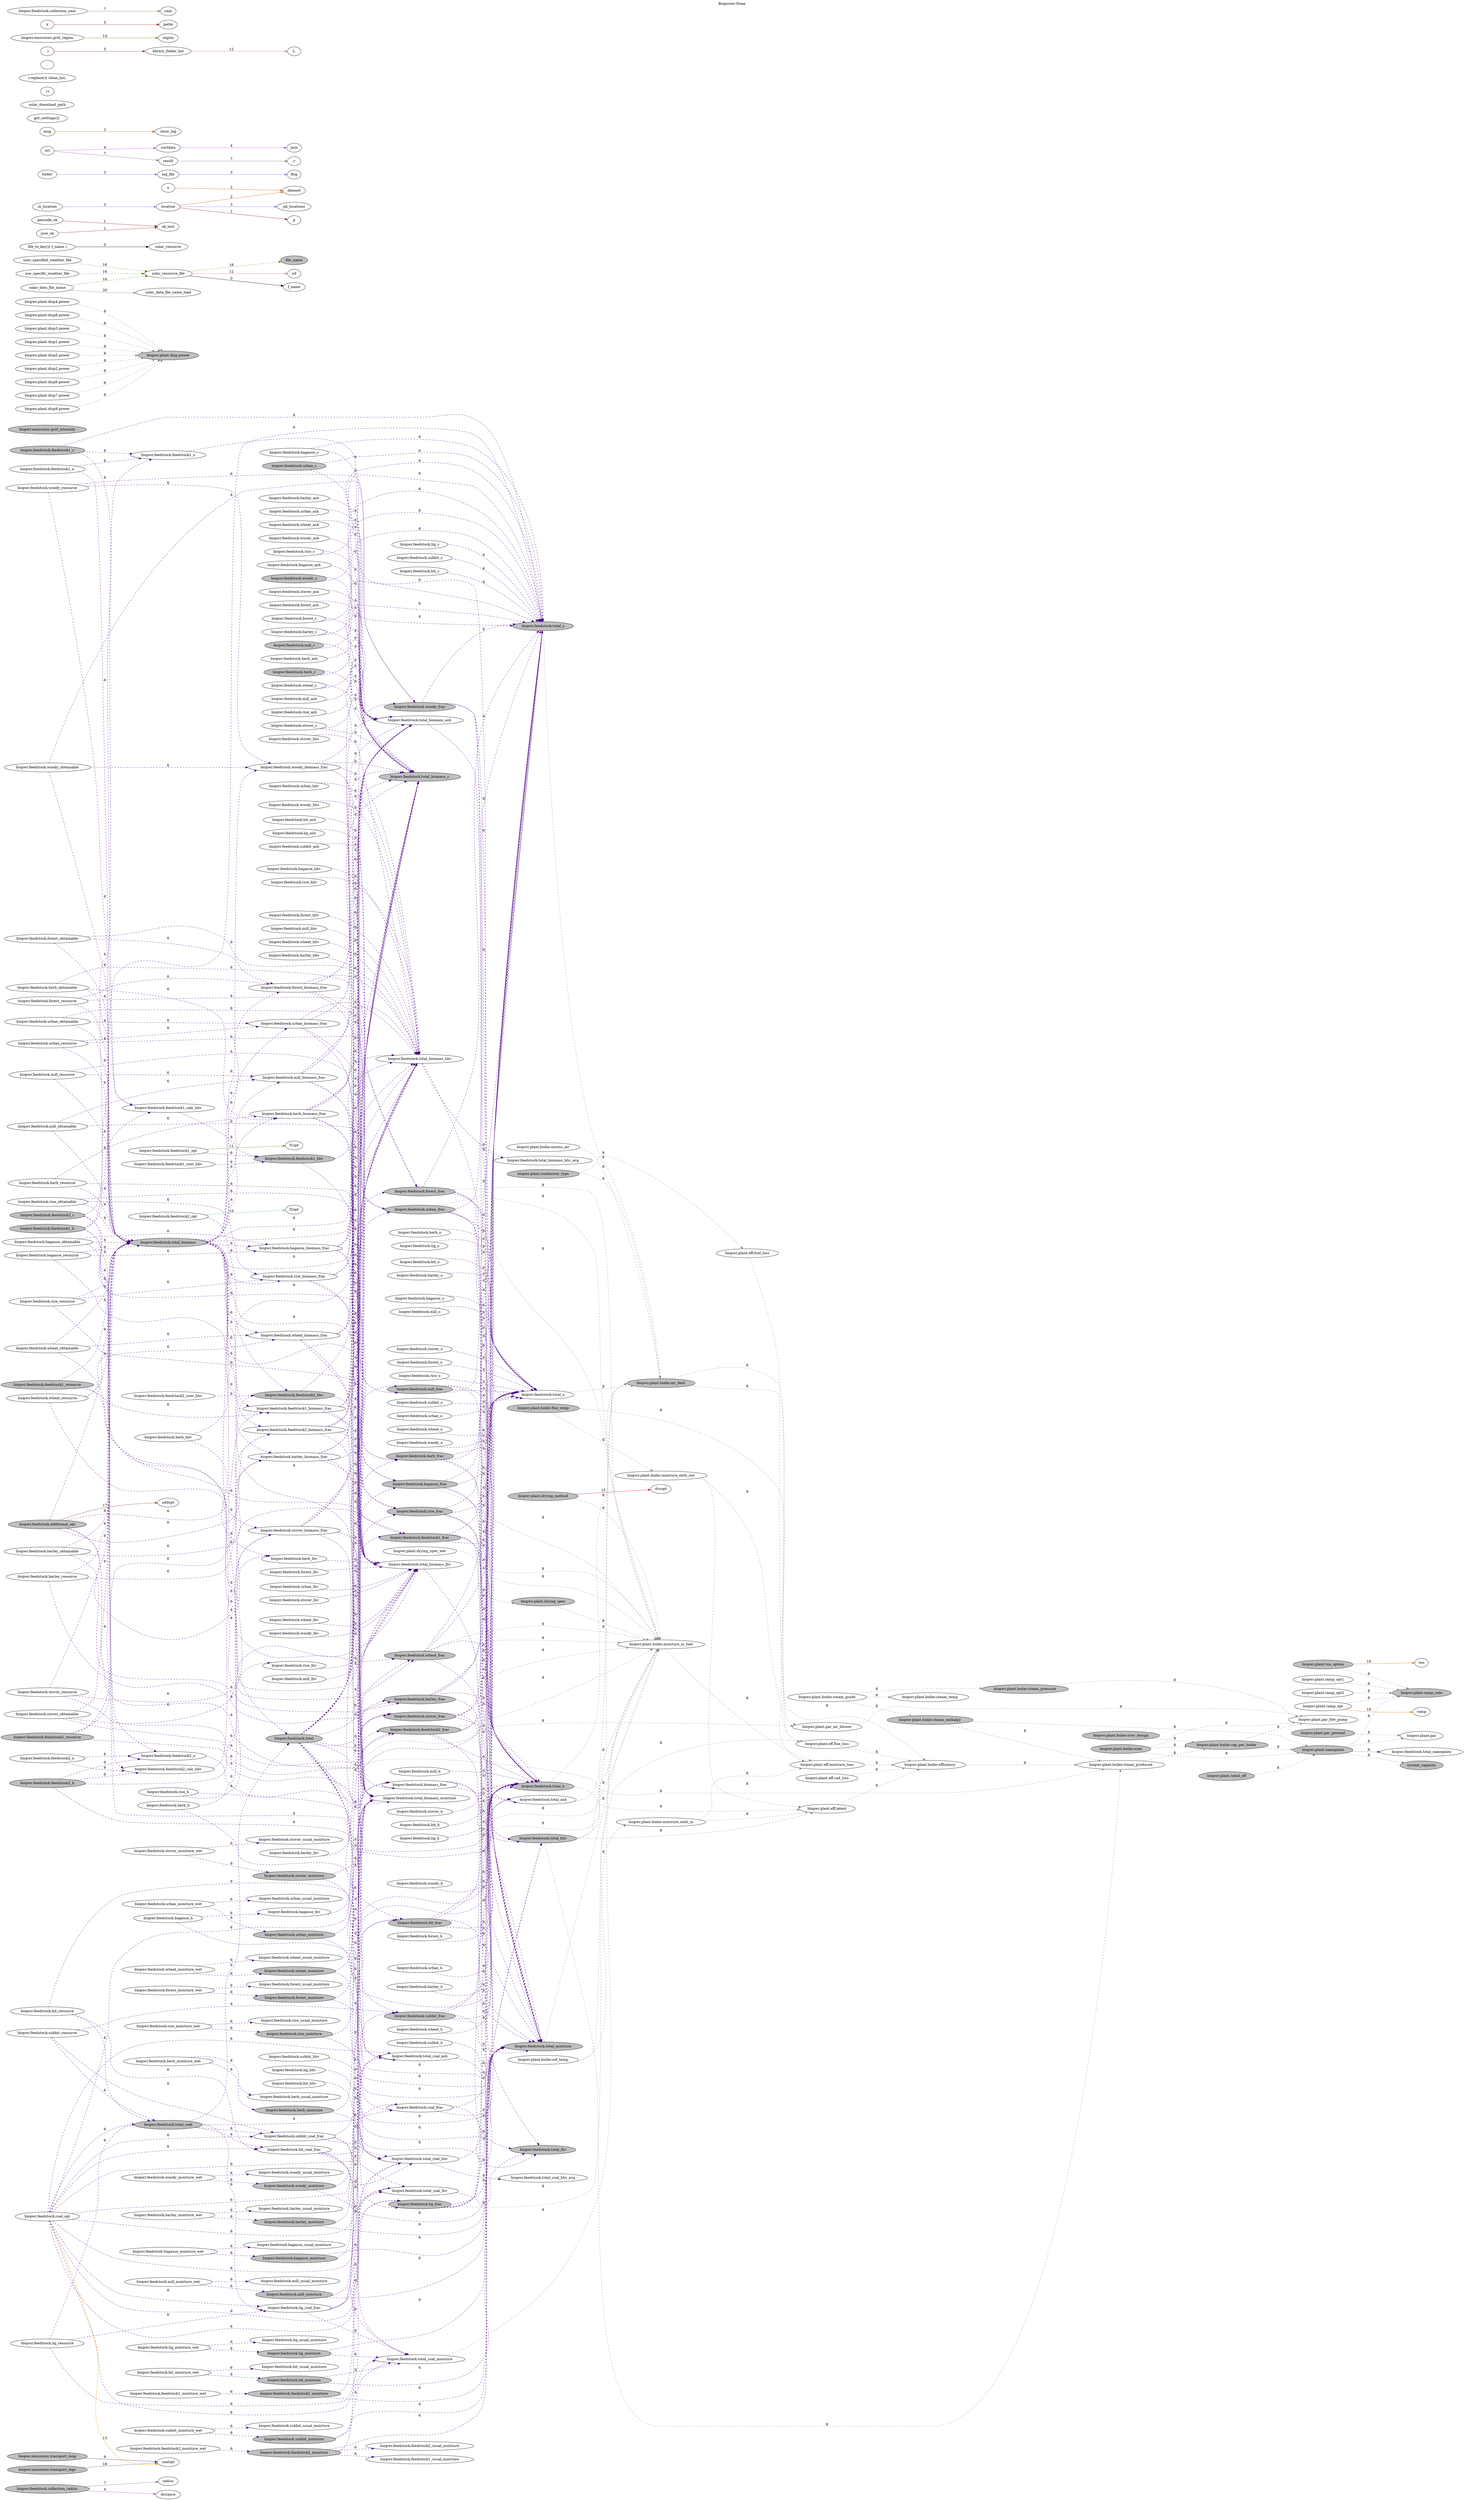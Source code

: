 digraph Biopower_None {
	label ="Biopower-None";
	labelloc=top;
	rankdir=LR;
	ranksep="1";
	"biopwr.feedstock.collection_radius" [style=filled, fillcolor=grey]
	"biopwr.feedstock.feedstock2_hhv" [style=filled, fillcolor=grey]
	"biopwr.feedstock.feedstock2_h" [style=filled, fillcolor=grey]
	"biopwr.feedstock.rice_moisture" [style=filled, fillcolor=grey]
	"biopwr.plant.nameplate" [style=filled, fillcolor=grey]
	"biopwr.emissions.transport_long" [style=filled, fillcolor=grey]
	"biopwr.emissions.grid_intensity" [style=filled, fillcolor=grey]
	"biopwr.feedstock.lig_moisture" [style=filled, fillcolor=grey]
	"biopwr.feedstock.forest_frac" [style=filled, fillcolor=grey]
	"biopwr.feedstock.wheat_frac" [style=filled, fillcolor=grey]
	"biopwr.feedstock.total_lhv" [style=filled, fillcolor=grey]
	"biopwr.plant.boiler.num" [style=filled, fillcolor=grey]
	"biopwr.feedstock.mill_frac" [style=filled, fillcolor=grey]
	"biopwr.feedstock.barley_moisture" [style=filled, fillcolor=grey]
	"biopwr.plant.boiler.over_design" [style=filled, fillcolor=grey]
	"biopwr.plant.ramp_rate" [style=filled, fillcolor=grey]
	"biopwr.feedstock.total_biomass_c" [style=filled, fillcolor=grey]
	"biopwr.feedstock.lig_frac" [style=filled, fillcolor=grey]
	"biopwr.feedstock.bit_moisture" [style=filled, fillcolor=grey]
	"biopwr.feedstock.urban_c" [style=filled, fillcolor=grey]
	"biopwr.feedstock.feedstock2_moisture" [style=filled, fillcolor=grey]
	"biopwr.feedstock.feedstock1_hhv" [style=filled, fillcolor=grey]
	"biopwr.feedstock.feedstock1_h" [style=filled, fillcolor=grey]
	"biopwr.plant.boiler.steam_pressure" [style=filled, fillcolor=grey]
	"biopwr.feedstock.feedstock1_resource" [style=filled, fillcolor=grey]
	"biopwr.feedstock.feedstock2_c" [style=filled, fillcolor=grey]
	"biopwr.feedstock.feedstock2_frac" [style=filled, fillcolor=grey]
	"biopwr.feedstock.bagasse_frac" [style=filled, fillcolor=grey]
	"biopwr.feedstock.barley_frac" [style=filled, fillcolor=grey]
	"biopwr.feedstock.forest_moisture" [style=filled, fillcolor=grey]
	"biopwr.feedstock.herb_frac" [style=filled, fillcolor=grey]
	"biopwr.feedstock.herb_moisture" [style=filled, fillcolor=grey]
	"biopwr.feedstock.total_biomass" [style=filled, fillcolor=grey]
	"biopwr.feedstock.total_h" [style=filled, fillcolor=grey]
	"biopwr.feedstock.bagasse_moisture" [style=filled, fillcolor=grey]
	"biopwr.feedstock.feedstock2_resource" [style=filled, fillcolor=grey]
	"biopwr.feedstock.bit_frac" [style=filled, fillcolor=grey]
	"biopwr.feedstock.subbit_moisture" [style=filled, fillcolor=grey]
	"biopwr.feedstock.total_hhv" [style=filled, fillcolor=grey]
	"biopwr.feedstock.mill_moisture" [style=filled, fillcolor=grey]
	"biopwr.feedstock.rice_frac" [style=filled, fillcolor=grey]
	"biopwr.feedstock.herb_c" [style=filled, fillcolor=grey]
	"biopwr.feedstock.stover_frac" [style=filled, fillcolor=grey]
	"biopwr.plant.par_percent" [style=filled, fillcolor=grey]
	"biopwr.feedstock.woody_frac" [style=filled, fillcolor=grey]
	"biopwr.feedstock.total" [style=filled, fillcolor=grey]
	"biopwr.plant.drying_method" [style=filled, fillcolor=grey]
	"biopwr.feedstock.feedstock1_frac" [style=filled, fillcolor=grey]
	"biopwr.feedstock.total_c" [style=filled, fillcolor=grey]
	"biopwr.feedstock.additional_opt" [style=filled, fillcolor=grey]
	"biopwr.plant.boiler.flue_temp" [style=filled, fillcolor=grey]
	"biopwr.emissions.transport_legs" [style=filled, fillcolor=grey]
	"biopwr.feedstock.woody_c" [style=filled, fillcolor=grey]
	"biopwr.plant.drying_spec" [style=filled, fillcolor=grey]
	"biopwr.feedstock.woody_moisture" [style=filled, fillcolor=grey]
	"biopwr.feedstock.subbit_frac" [style=filled, fillcolor=grey]
	"biopwr.feedstock.urban_moisture" [style=filled, fillcolor=grey]
	"biopwr.plant.boiler.steam_enthalpy" [style=filled, fillcolor=grey]
	"biopwr.plant.boiler.air_feed" [style=filled, fillcolor=grey]
	"biopwr.feedstock.urban_frac" [style=filled, fillcolor=grey]
	"biopwr.plant.boiler.cap_per_boiler" [style=filled, fillcolor=grey]
	"biopwr.plant.combustor_type" [style=filled, fillcolor=grey]
	"biopwr.feedstock.feedstock1_moisture" [style=filled, fillcolor=grey]
	"biopwr.feedstock.mill_c" [style=filled, fillcolor=grey]
	"system_capacity" [style=filled, fillcolor=grey]
	"biopwr.plant.tou_option" [style=filled, fillcolor=grey]
	"biopwr.feedstock.total_coal" [style=filled, fillcolor=grey]
	"biopwr.feedstock.wheat_moisture" [style=filled, fillcolor=grey]
	"biopwr.plant.disp.power" [style=filled, fillcolor=grey]
	"file_name" [style=filled, fillcolor=grey]
	"biopwr.feedstock.feedstock1_c" [style=filled, fillcolor=grey]
	"biopwr.plant.rated_eff" [style=filled, fillcolor=grey]
	"biopwr.feedstock.total_moisture" [style=filled, fillcolor=grey]
	"biopwr.feedstock.stover_moisture" [style=filled, fillcolor=grey]

	"file_to_key()( f_name )" -> "solar_resource" [label=0, color = black];
	"geocode_ok" -> "ok_test" [label=1, color = brown4];
	"n" -> "dataset" [label=2, color = darkorange3];
	"log_file" -> "flog" [label=3, color = lightslateblue];
	"curldata" -> "json" [label=4, color = mediumorchid];
	"msg" -> "show_log" [label=2, color = darkorange3];
	"get_settings()( "solar_download_path" )+"
"+replace()( clean_list, ";", "
" )" -> "library_folder_list" [label=5, color = firebrick];
	"biopwr.feedstock.total_coal_ash" -> "biopwr.feedstock.total_ash" [label=6, style=dashed, color = indigo];
	"biopwr.feedstock.forest_biomass_frac" -> "biopwr.feedstock.total_biomass_lhv" [label=6, style=dashed, color = indigo];
	"biopwr.feedstock.forest_biomass_frac" -> "biopwr.feedstock.total_biomass_hhv" [label=6, style=dashed, color = indigo];
	"biopwr.feedstock.forest_biomass_frac" -> "biopwr.feedstock.total_biomass_c" [label=6, style=dashed, color = indigo];
	"biopwr.feedstock.forest_biomass_frac" -> "biopwr.feedstock.total_biomass_moisture" [label=6, style=dashed, color = indigo];
	"biopwr.feedstock.forest_biomass_frac" -> "biopwr.feedstock.total_biomass_ash" [label=6, style=dashed, color = indigo];
	"biopwr.feedstock.collection_radius" -> "radius" [label=7, color = burlywood4];
	"biopwr.feedstock.collection_radius" -> "distance" [label=4, color = mediumorchid];
	"biopwr.feedstock.feedstock2_hhv" -> "biopwr.feedstock.total_biomass_lhv" [label=6, style=dashed, color = indigo];
	"biopwr.feedstock.feedstock2_hhv" -> "biopwr.feedstock.total_biomass_hhv" [label=6, style=dashed, color = indigo];
	"biopwr.feedstock.feedstock2_h" -> "biopwr.feedstock.total_biomass_lhv" [label=6, style=dashed, color = indigo];
	"biopwr.feedstock.feedstock2_h" -> "biopwr.feedstock.feedstock2_o" [label=6, style=dashed, color = indigo];
	"biopwr.feedstock.feedstock2_h" -> "biopwr.feedstock.feedstock2_calc_hhv" [label=6, style=dashed, color = indigo];
	"biopwr.feedstock.feedstock2_h" -> "biopwr.feedstock.total_h" [label=6, style=dashed, color = indigo];
	"biopwr.feedstock.rice_moisture" -> "biopwr.feedstock.total_moisture" [label=6, style=dashed, color = indigo];
	"biopwr.feedstock.rice_moisture" -> "biopwr.feedstock.total_biomass_moisture" [label=6, style=dashed, color = indigo];
	"biopwr.feedstock.barley_h" -> "biopwr.feedstock.total_h" [label=6, style=dashed, color = indigo];
	"biopwr.plant.nameplate" -> "biopwr.feedstock.total_nameplate" [label=6, style=dashed, color = indigo];
	"biopwr.plant.nameplate" -> "system_capacity" [label=8, style=dashed, color = azure4];
	"biopwr.plant.nameplate" -> "biopwr.plant.par" [label=8, style=dashed, color = azure4];
	"biopwr.plant.nameplate" -> "biopwr.plant.ramp_rate" [label=8, style=dashed, color = azure4];
	"biopwr.emissions.transport_long" -> "coalopt" [label=9, color = darkorchid4];
	"biopwr.feedstock.wheat_lhv" -> "biopwr.feedstock.total_biomass_lhv" [label=6, style=dashed, color = indigo];
	"biopwr.feedstock.woody_lhv" -> "biopwr.feedstock.total_biomass_lhv" [label=6, style=dashed, color = indigo];
	"biopwr.feedstock.lig_o" -> "biopwr.feedstock.total_o" [label=6, style=dashed, color = indigo];
	"biopwr.feedstock.mill_resource" -> "biopwr.feedstock.mill_frac" [label=6, style=dashed, color = indigo];
	"biopwr.feedstock.mill_resource" -> "biopwr.feedstock.mill_biomass_frac" [label=6, style=dashed, color = indigo];
	"biopwr.feedstock.mill_resource" -> "biopwr.feedstock.total_biomass" [label=6, style=dashed, color = indigo];
	"biopwr.feedstock.rice_obtainable" -> "biopwr.feedstock.rice_frac" [label=6, style=dashed, color = indigo];
	"biopwr.feedstock.rice_obtainable" -> "biopwr.feedstock.rice_biomass_frac" [label=6, style=dashed, color = indigo];
	"biopwr.feedstock.rice_obtainable" -> "biopwr.feedstock.total_biomass" [label=6, style=dashed, color = indigo];
	"biopwr.feedstock.rice_resource" -> "biopwr.feedstock.rice_frac" [label=6, style=dashed, color = indigo];
	"biopwr.feedstock.rice_resource" -> "biopwr.feedstock.rice_biomass_frac" [label=6, style=dashed, color = indigo];
	"biopwr.feedstock.rice_resource" -> "biopwr.feedstock.total_biomass" [label=6, style=dashed, color = indigo];
	"biopwr.feedstock.bagasse_h" -> "biopwr.feedstock.bagasse_lhv" [label=6, style=dashed, color = indigo];
	"biopwr.feedstock.bagasse_h" -> "biopwr.feedstock.total_h" [label=6, style=dashed, color = indigo];
	"biopwr.feedstock.urban_moisture_wet" -> "biopwr.feedstock.urban_usual_moisture" [label=6, style=dashed, color = indigo];
	"biopwr.feedstock.urban_moisture_wet" -> "biopwr.feedstock.urban_moisture" [label=6, style=dashed, color = indigo];
	"biopwr.feedstock.stover_hhv" -> "biopwr.feedstock.total_biomass_hhv" [label=6, style=dashed, color = indigo];
	"biopwr.feedstock.bagasse_ash" -> "biopwr.feedstock.total_biomass_ash" [label=6, style=dashed, color = indigo];
	"biopwr.feedstock.bit_ash" -> "biopwr.feedstock.total_coal_ash" [label=6, style=dashed, color = indigo];
	"biopwr.plant.boiler.ref_temp" -> "biopwr.plant.boiler.moisture_enth_in" [label=8, style=dashed, color = azure4];
	"biopwr.plant.boiler.ref_temp" -> "biopwr.plant.eff.flue_loss" [label=8, style=dashed, color = azure4];
	"biopwr.feedstock.lig_resource" -> "biopwr.feedstock.lig_coal_frac" [label=6, style=dashed, color = indigo];
	"biopwr.feedstock.lig_resource" -> "biopwr.feedstock.total_coal" [label=6, style=dashed, color = indigo];
	"biopwr.feedstock.lig_resource" -> "biopwr.feedstock.lig_frac" [label=6, style=dashed, color = indigo];
	"biopwr.feedstock.bit_o" -> "biopwr.feedstock.total_o" [label=6, style=dashed, color = indigo];
	"biopwr.feedstock.lig_moisture" -> "biopwr.feedstock.total_moisture" [label=6, style=dashed, color = indigo];
	"biopwr.feedstock.lig_moisture" -> "biopwr.feedstock.total_coal_moisture" [label=6, style=dashed, color = indigo];
	"biopwr.feedstock.forest_frac" -> "biopwr.feedstock.total_moisture" [label=6, style=dashed, color = indigo];
	"biopwr.feedstock.forest_frac" -> "biopwr.feedstock.total_h" [label=6, style=dashed, color = indigo];
	"biopwr.feedstock.forest_frac" -> "biopwr.feedstock.total_c" [label=6, style=dashed, color = indigo];
	"biopwr.feedstock.forest_frac" -> "biopwr.feedstock.total_o" [label=6, style=dashed, color = indigo];
	"biopwr.feedstock.forest_frac" -> "biopwr.plant.boiler.moisture_in_fuel" [label=8, style=dashed, color = azure4];
	"biopwr.feedstock.lig_c" -> "biopwr.feedstock.total_c" [label=6, style=dashed, color = indigo];
	"biopwr.feedstock.wheat_frac" -> "biopwr.feedstock.total_moisture" [label=6, style=dashed, color = indigo];
	"biopwr.feedstock.wheat_frac" -> "biopwr.feedstock.total_h" [label=6, style=dashed, color = indigo];
	"biopwr.feedstock.wheat_frac" -> "biopwr.feedstock.total_c" [label=6, style=dashed, color = indigo];
	"biopwr.feedstock.wheat_frac" -> "biopwr.feedstock.total_o" [label=6, style=dashed, color = indigo];
	"biopwr.feedstock.wheat_frac" -> "biopwr.plant.boiler.moisture_in_fuel" [label=8, style=dashed, color = azure4];
	"biopwr.feedstock.woody_h" -> "biopwr.feedstock.total_h" [label=6, style=dashed, color = indigo];
	"folder" -> "log_file" [label=3, color = lightslateblue];
	"biopwr.feedstock.rice_c" -> "biopwr.feedstock.total_c" [label=6, style=dashed, color = indigo];
	"biopwr.feedstock.rice_c" -> "biopwr.feedstock.total_biomass_c" [label=6, style=dashed, color = indigo];
	"biopwr.feedstock.stover_obtainable" -> "biopwr.feedstock.stover_biomass_frac" [label=6, style=dashed, color = indigo];
	"biopwr.feedstock.stover_obtainable" -> "biopwr.feedstock.stover_frac" [label=6, style=dashed, color = indigo];
	"biopwr.feedstock.stover_obtainable" -> "biopwr.feedstock.total_biomass" [label=6, style=dashed, color = indigo];
	"biopwr.feedstock.bagasse_c" -> "biopwr.feedstock.total_c" [label=6, style=dashed, color = indigo];
	"biopwr.feedstock.bagasse_c" -> "biopwr.feedstock.total_biomass_c" [label=6, style=dashed, color = indigo];
	"biopwr.feedstock.barley_o" -> "biopwr.feedstock.total_o" [label=6, style=dashed, color = indigo];
	"biopwr.feedstock.herb_hhv" -> "biopwr.feedstock.total_biomass_hhv" [label=6, style=dashed, color = indigo];
	"biopwr.feedstock.herb_hhv" -> "biopwr.feedstock.herb_lhv" [label=6, style=dashed, color = indigo];
	"biopwr.feedstock.bagasse_obtainable" -> "biopwr.feedstock.bagasse_frac" [label=6, style=dashed, color = indigo];
	"biopwr.feedstock.bagasse_obtainable" -> "biopwr.feedstock.bagasse_biomass_frac" [label=6, style=dashed, color = indigo];
	"biopwr.feedstock.bagasse_obtainable" -> "biopwr.feedstock.total_biomass" [label=6, style=dashed, color = indigo];
	"biopwr.feedstock.barley_biomass_frac" -> "biopwr.feedstock.total_biomass_lhv" [label=6, style=dashed, color = indigo];
	"biopwr.feedstock.barley_biomass_frac" -> "biopwr.feedstock.total_biomass_hhv" [label=6, style=dashed, color = indigo];
	"biopwr.feedstock.barley_biomass_frac" -> "biopwr.feedstock.total_biomass_c" [label=6, style=dashed, color = indigo];
	"biopwr.feedstock.barley_biomass_frac" -> "biopwr.feedstock.total_biomass_moisture" [label=6, style=dashed, color = indigo];
	"biopwr.feedstock.barley_biomass_frac" -> "biopwr.feedstock.total_biomass_ash" [label=6, style=dashed, color = indigo];
	"location" -> "pb_locations" [label=3, color = lightslateblue];
	"location" -> "g" [label=1, color = brown4];
	"location" -> "dataset" [label=2, color = darkorange3];
	"biopwr.feedstock.bit_h" -> "biopwr.feedstock.total_h" [label=6, style=dashed, color = indigo];
	"biopwr.feedstock.bagasse_o" -> "biopwr.feedstock.total_o" [label=6, style=dashed, color = indigo];
	"biopwr.feedstock.feedstock2_opt" -> "biopwr.feedstock.feedstock2_hhv" [label=6, style=dashed, color = indigo];
	"biopwr.feedstock.feedstock2_opt" -> "f2opt" [label=10, color = aquamarine3];
	"biopwr.feedstock.bit_hhv" -> "biopwr.feedstock.total_coal_hhv" [label=6, style=dashed, color = indigo];
	"biopwr.feedstock.feedstock1_opt" -> "biopwr.feedstock.feedstock1_hhv" [label=6, style=dashed, color = indigo];
	"biopwr.feedstock.feedstock1_opt" -> "f1opt" [label=11, color = olivedrab];
	"biopwr.feedstock.barley_lhv" -> "biopwr.feedstock.total_biomass_lhv" [label=6, style=dashed, color = indigo];
	"biopwr.feedstock.barley_resource" -> "biopwr.feedstock.barley_biomass_frac" [label=6, style=dashed, color = indigo];
	"biopwr.feedstock.barley_resource" -> "biopwr.feedstock.barley_frac" [label=6, style=dashed, color = indigo];
	"biopwr.feedstock.barley_resource" -> "biopwr.feedstock.total_biomass" [label=6, style=dashed, color = indigo];
	"biopwr.plant.boiler.num" -> "biopwr.plant.boiler.cap_per_boiler" [label=8, style=dashed, color = azure4];
	"biopwr.plant.boiler.num" -> "biopwr.plant.nameplate" [label=8, style=dashed, color = azure4];
	"biopwr.plant.boiler.num" -> "biopwr.plant.par_bfw_pump" [label=8, style=dashed, color = azure4];
	"biopwr.feedstock.mill_frac" -> "biopwr.feedstock.total_moisture" [label=6, style=dashed, color = indigo];
	"biopwr.feedstock.mill_frac" -> "biopwr.feedstock.total_h" [label=6, style=dashed, color = indigo];
	"biopwr.feedstock.mill_frac" -> "biopwr.feedstock.total_c" [label=6, style=dashed, color = indigo];
	"biopwr.feedstock.mill_frac" -> "biopwr.feedstock.total_o" [label=6, style=dashed, color = indigo];
	"biopwr.feedstock.mill_frac" -> "biopwr.plant.boiler.moisture_in_fuel" [label=8, style=dashed, color = azure4];
	"biopwr.feedstock.stover_ash" -> "biopwr.feedstock.total_biomass_ash" [label=6, style=dashed, color = indigo];
	"biopwr.feedstock.barley_moisture" -> "biopwr.feedstock.total_moisture" [label=6, style=dashed, color = indigo];
	"biopwr.feedstock.barley_moisture" -> "biopwr.feedstock.total_biomass_moisture" [label=6, style=dashed, color = indigo];
	"biopwr.feedstock.barley_moisture_wet" -> "biopwr.feedstock.barley_usual_moisture" [label=6, style=dashed, color = indigo];
	"biopwr.feedstock.barley_moisture_wet" -> "biopwr.feedstock.barley_moisture" [label=6, style=dashed, color = indigo];
	"biopwr.feedstock.rice_ash" -> "biopwr.feedstock.total_biomass_ash" [label=6, style=dashed, color = indigo];
	"library_folder_list" -> "L" [label=12, color = palevioletred];
	"biopwr.feedstock.biomass_frac" -> "biopwr.feedstock.total_hhv" [label=6, style=dashed, color = indigo];
	"biopwr.feedstock.biomass_frac" -> "biopwr.feedstock.total_ash" [label=6, style=dashed, color = indigo];
	"biopwr.feedstock.biomass_frac" -> "biopwr.feedstock.total_lhv" [label=6, style=dashed, color = indigo];
	"biopwr.plant.drying_spec_wet" -> "biopwr.plant.drying_spec" [label=8, style=dashed, color = azure4];
	"biopwr.feedstock.barley_ash" -> "biopwr.feedstock.total_biomass_ash" [label=6, style=dashed, color = indigo];
	"biopwr.feedstock.feedstock2_o" -> "biopwr.feedstock.total_o" [label=6, style=dashed, color = indigo];
	"biopwr.feedstock.bagasse_moisture_wet" -> "biopwr.feedstock.bagasse_moisture" [label=6, style=dashed, color = indigo];
	"biopwr.feedstock.bagasse_moisture_wet" -> "biopwr.feedstock.bagasse_usual_moisture" [label=6, style=dashed, color = indigo];
	"biopwr.feedstock.bit_moisture_wet" -> "biopwr.feedstock.bit_moisture" [label=6, style=dashed, color = indigo];
	"biopwr.feedstock.bit_moisture_wet" -> "biopwr.feedstock.bit_usual_moisture" [label=6, style=dashed, color = indigo];
	"biopwr.feedstock.lig_coal_frac" -> "biopwr.feedstock.total_coal_hhv" [label=6, style=dashed, color = indigo];
	"biopwr.feedstock.lig_coal_frac" -> "biopwr.feedstock.total_coal_lhv" [label=6, style=dashed, color = indigo];
	"biopwr.feedstock.lig_coal_frac" -> "biopwr.feedstock.total_coal_ash" [label=6, style=dashed, color = indigo];
	"biopwr.feedstock.lig_coal_frac" -> "biopwr.feedstock.total_coal_moisture" [label=6, style=dashed, color = indigo];
	"biopwr.feedstock.herb_h" -> "biopwr.feedstock.total_h" [label=6, style=dashed, color = indigo];
	"biopwr.feedstock.herb_h" -> "biopwr.feedstock.herb_lhv" [label=6, style=dashed, color = indigo];
	"biopwr.plant.boiler.over_design" -> "biopwr.plant.boiler.cap_per_boiler" [label=8, style=dashed, color = azure4];
	"biopwr.feedstock.lig_frac" -> "biopwr.feedstock.total_moisture" [label=6, style=dashed, color = indigo];
	"biopwr.feedstock.lig_frac" -> "biopwr.feedstock.total_h" [label=6, style=dashed, color = indigo];
	"biopwr.feedstock.lig_frac" -> "biopwr.feedstock.total_c" [label=6, style=dashed, color = indigo];
	"biopwr.feedstock.lig_frac" -> "biopwr.feedstock.total_o" [label=6, style=dashed, color = indigo];
	"biopwr.feedstock.lig_frac" -> "biopwr.plant.boiler.moisture_in_fuel" [label=8, style=dashed, color = azure4];
	"biopwr.feedstock.bagasse_biomass_frac" -> "biopwr.feedstock.total_biomass_lhv" [label=6, style=dashed, color = indigo];
	"biopwr.feedstock.bagasse_biomass_frac" -> "biopwr.feedstock.total_biomass_hhv" [label=6, style=dashed, color = indigo];
	"biopwr.feedstock.bagasse_biomass_frac" -> "biopwr.feedstock.total_biomass_c" [label=6, style=dashed, color = indigo];
	"biopwr.feedstock.bagasse_biomass_frac" -> "biopwr.feedstock.total_biomass_moisture" [label=6, style=dashed, color = indigo];
	"biopwr.feedstock.bagasse_biomass_frac" -> "biopwr.feedstock.total_biomass_ash" [label=6, style=dashed, color = indigo];
	"biopwr.feedstock.total_coal_lhv" -> "biopwr.feedstock.total_lhv" [label=6, style=dashed, color = indigo];
	"biopwr.feedstock.urban_hhv" -> "biopwr.feedstock.total_biomass_hhv" [label=6, style=dashed, color = indigo];
	"biopwr.feedstock.feedstock1_calc_hhv" -> "biopwr.feedstock.feedstock1_hhv" [label=6, style=dashed, color = indigo];
	"biopwr.feedstock.bit_moisture" -> "biopwr.feedstock.total_moisture" [label=6, style=dashed, color = indigo];
	"biopwr.feedstock.bit_moisture" -> "biopwr.feedstock.total_coal_moisture" [label=6, style=dashed, color = indigo];
	"biopwr.feedstock.urban_c" -> "biopwr.feedstock.total_c" [label=6, style=dashed, color = indigo];
	"biopwr.feedstock.urban_c" -> "biopwr.feedstock.total_biomass_c" [label=6, style=dashed, color = indigo];
	"biopwr.feedstock.forest_ash" -> "biopwr.feedstock.total_biomass_ash" [label=6, style=dashed, color = indigo];
	"biopwr.feedstock.feedstock2_moisture" -> "biopwr.feedstock.feedstock2_usual_moisture" [label=6, style=dashed, color = indigo];
	"biopwr.feedstock.feedstock2_moisture" -> "biopwr.feedstock.total_moisture" [label=6, style=dashed, color = indigo];
	"biopwr.feedstock.feedstock2_moisture" -> "biopwr.feedstock.feedstock1_usual_moisture" [label=6, style=dashed, color = indigo];
	"biopwr.feedstock.feedstock2_moisture" -> "biopwr.feedstock.total_biomass_moisture" [label=6, style=dashed, color = indigo];
	"biopwr.feedstock.feedstock1_hhv" -> "biopwr.feedstock.total_biomass_lhv" [label=6, style=dashed, color = indigo];
	"biopwr.feedstock.feedstock1_hhv" -> "biopwr.feedstock.total_biomass_hhv" [label=6, style=dashed, color = indigo];
	"biopwr.feedstock.feedstock1_moisture_wet" -> "biopwr.feedstock.feedstock1_moisture" [label=6, style=dashed, color = indigo];
	"biopwr.feedstock.bit_coal_frac" -> "biopwr.feedstock.total_coal_hhv" [label=6, style=dashed, color = indigo];
	"biopwr.feedstock.bit_coal_frac" -> "biopwr.feedstock.total_coal_lhv" [label=6, style=dashed, color = indigo];
	"biopwr.feedstock.bit_coal_frac" -> "biopwr.feedstock.total_coal_ash" [label=6, style=dashed, color = indigo];
	"biopwr.feedstock.bit_coal_frac" -> "biopwr.feedstock.total_coal_moisture" [label=6, style=dashed, color = indigo];
	"biopwr.feedstock.coal_opt" -> "biopwr.feedstock.biomass_frac" [label=6, style=dashed, color = indigo];
	"biopwr.feedstock.coal_opt" -> "biopwr.feedstock.lig_coal_frac" [label=6, style=dashed, color = indigo];
	"biopwr.feedstock.coal_opt" -> "biopwr.feedstock.total_coal" [label=6, style=dashed, color = indigo];
	"biopwr.feedstock.coal_opt" -> "biopwr.feedstock.subbit_frac" [label=6, style=dashed, color = indigo];
	"biopwr.feedstock.coal_opt" -> "biopwr.feedstock.total_coal_hhv" [label=6, style=dashed, color = indigo];
	"biopwr.feedstock.coal_opt" -> "biopwr.feedstock.bit_coal_frac" [label=6, style=dashed, color = indigo];
	"biopwr.feedstock.coal_opt" -> "biopwr.feedstock.lig_frac" [label=6, style=dashed, color = indigo];
	"biopwr.feedstock.coal_opt" -> "biopwr.feedstock.total_coal_lhv" [label=6, style=dashed, color = indigo];
	"biopwr.feedstock.coal_opt" -> "biopwr.feedstock.total_coal_ash" [label=6, style=dashed, color = indigo];
	"biopwr.feedstock.coal_opt" -> "biopwr.feedstock.subbit_coal_frac" [label=6, style=dashed, color = indigo];
	"biopwr.feedstock.coal_opt" -> "biopwr.feedstock.coal_frac" [label=6, style=dashed, color = indigo];
	"biopwr.feedstock.coal_opt" -> "biopwr.feedstock.total_coal_moisture" [label=6, style=dashed, color = indigo];
	"biopwr.feedstock.coal_opt" -> "biopwr.feedstock.bit_frac" [label=6, style=dashed, color = indigo];
	"biopwr.feedstock.coal_opt" -> "coalopt" [label=13, color = darkgoldenrod2];
	"biopwr.feedstock.feedstock1_h" -> "biopwr.feedstock.total_biomass_lhv" [label=6, style=dashed, color = indigo];
	"biopwr.feedstock.feedstock1_h" -> "biopwr.feedstock.feedstock1_calc_hhv" [label=6, style=dashed, color = indigo];
	"biopwr.feedstock.feedstock1_h" -> "biopwr.feedstock.feedstock1_o" [label=6, style=dashed, color = indigo];
	"biopwr.feedstock.feedstock1_h" -> "biopwr.feedstock.total_h" [label=6, style=dashed, color = indigo];
	"biopwr.plant.boiler.steam_pressure" -> "biopwr.plant.par_bfw_pump" [label=8, style=dashed, color = azure4];
	"biopwr.feedstock.mill_o" -> "biopwr.feedstock.total_o" [label=6, style=dashed, color = indigo];
	"biopwr.feedstock.feedstock2_user_hhv" -> "biopwr.feedstock.feedstock2_hhv" [label=6, style=dashed, color = indigo];
	"biopwr.plant.ramp_opt1" -> "biopwr.plant.ramp_rate" [label=8, style=dashed, color = azure4];
	"biopwr.feedstock.feedstock1_resource" -> "biopwr.feedstock.feedstock1_frac" [label=6, style=dashed, color = indigo];
	"biopwr.feedstock.feedstock1_resource" -> "biopwr.feedstock.feedstock1_biomass_frac" [label=6, style=dashed, color = indigo];
	"biopwr.feedstock.feedstock1_resource" -> "biopwr.feedstock.total_biomass" [label=6, style=dashed, color = indigo];
	"biopwr.feedstock.total_biomass_ash" -> "biopwr.feedstock.total_ash" [label=6, style=dashed, color = indigo];
	"biopwr.feedstock.feedstock2_c" -> "biopwr.feedstock.feedstock2_o" [label=6, style=dashed, color = indigo];
	"biopwr.feedstock.feedstock2_c" -> "biopwr.feedstock.feedstock2_calc_hhv" [label=6, style=dashed, color = indigo];
	"biopwr.feedstock.feedstock2_c" -> "biopwr.feedstock.total_c" [label=6, style=dashed, color = indigo];
	"biopwr.feedstock.stover_o" -> "biopwr.feedstock.total_o" [label=6, style=dashed, color = indigo];
	"url" -> "result" [label=7, color = burlywood4];
	"url" -> "curldata" [label=4, color = mediumorchid];
	"biopwr.emissions.grid_region" -> "region" [label=14, color = gold4];
	"biopwr.feedstock.feedstock2_frac" -> "biopwr.feedstock.total_moisture" [label=6, style=dashed, color = indigo];
	"biopwr.feedstock.feedstock2_frac" -> "biopwr.feedstock.total_h" [label=6, style=dashed, color = indigo];
	"biopwr.feedstock.feedstock2_frac" -> "biopwr.feedstock.total_c" [label=6, style=dashed, color = indigo];
	"biopwr.feedstock.feedstock2_frac" -> "biopwr.feedstock.total_o" [label=6, style=dashed, color = indigo];
	"biopwr.feedstock.feedstock2_frac" -> "biopwr.plant.boiler.moisture_in_fuel" [label=8, style=dashed, color = azure4];
	"biopwr.plant.eff.latent" -> "biopwr.plant.boiler.efficiency" [label=8, style=dashed, color = azure4];
	"biopwr.feedstock.bagasse_frac" -> "biopwr.feedstock.total_moisture" [label=6, style=dashed, color = indigo];
	"biopwr.feedstock.bagasse_frac" -> "biopwr.feedstock.total_h" [label=6, style=dashed, color = indigo];
	"biopwr.feedstock.bagasse_frac" -> "biopwr.feedstock.total_c" [label=6, style=dashed, color = indigo];
	"biopwr.feedstock.bagasse_frac" -> "biopwr.feedstock.total_o" [label=6, style=dashed, color = indigo];
	"biopwr.feedstock.bagasse_frac" -> "biopwr.plant.boiler.moisture_in_fuel" [label=8, style=dashed, color = azure4];
	"biopwr.feedstock.herb_resource" -> "biopwr.feedstock.herb_biomass_frac" [label=6, style=dashed, color = indigo];
	"biopwr.feedstock.herb_resource" -> "biopwr.feedstock.herb_frac" [label=6, style=dashed, color = indigo];
	"biopwr.feedstock.herb_resource" -> "biopwr.feedstock.total_biomass" [label=6, style=dashed, color = indigo];
	"biopwr.feedstock.woody_hhv" -> "biopwr.feedstock.total_biomass_hhv" [label=6, style=dashed, color = indigo];
	"biopwr.feedstock.wheat_resource" -> "biopwr.feedstock.wheat_frac" [label=6, style=dashed, color = indigo];
	"biopwr.feedstock.wheat_resource" -> "biopwr.feedstock.wheat_biomass_frac" [label=6, style=dashed, color = indigo];
	"biopwr.feedstock.wheat_resource" -> "biopwr.feedstock.total_biomass" [label=6, style=dashed, color = indigo];
	"biopwr.feedstock.feedstock1_biomass_frac" -> "biopwr.feedstock.total_biomass_lhv" [label=6, style=dashed, color = indigo];
	"biopwr.feedstock.feedstock1_biomass_frac" -> "biopwr.feedstock.total_biomass_hhv" [label=6, style=dashed, color = indigo];
	"biopwr.feedstock.feedstock1_biomass_frac" -> "biopwr.feedstock.total_biomass_c" [label=6, style=dashed, color = indigo];
	"biopwr.feedstock.feedstock1_biomass_frac" -> "biopwr.feedstock.total_biomass_moisture" [label=6, style=dashed, color = indigo];
	"biopwr.feedstock.feedstock1_biomass_frac" -> "biopwr.feedstock.total_biomass_ash" [label=6, style=dashed, color = indigo];
	"biopwr.feedstock.forest_lhv" -> "biopwr.feedstock.total_biomass_lhv" [label=6, style=dashed, color = indigo];
	"biopwr.feedstock.barley_frac" -> "biopwr.feedstock.total_moisture" [label=6, style=dashed, color = indigo];
	"biopwr.feedstock.barley_frac" -> "biopwr.feedstock.total_h" [label=6, style=dashed, color = indigo];
	"biopwr.feedstock.barley_frac" -> "biopwr.feedstock.total_c" [label=6, style=dashed, color = indigo];
	"biopwr.feedstock.barley_frac" -> "biopwr.feedstock.total_o" [label=6, style=dashed, color = indigo];
	"biopwr.feedstock.barley_frac" -> "biopwr.plant.boiler.moisture_in_fuel" [label=8, style=dashed, color = azure4];
	"biopwr.feedstock.forest_moisture" -> "biopwr.feedstock.total_moisture" [label=6, style=dashed, color = indigo];
	"biopwr.feedstock.forest_moisture" -> "biopwr.feedstock.total_biomass_moisture" [label=6, style=dashed, color = indigo];
	"biopwr.feedstock.forest_o" -> "biopwr.feedstock.total_o" [label=6, style=dashed, color = indigo];
	"biopwr.feedstock.lig_h" -> "biopwr.feedstock.total_h" [label=6, style=dashed, color = indigo];
	"biopwr.feedstock.forest_obtainable" -> "biopwr.feedstock.forest_frac" [label=6, style=dashed, color = indigo];
	"biopwr.feedstock.forest_obtainable" -> "biopwr.feedstock.forest_biomass_frac" [label=6, style=dashed, color = indigo];
	"biopwr.feedstock.forest_obtainable" -> "biopwr.feedstock.total_biomass" [label=6, style=dashed, color = indigo];
	"biopwr.plant.disp4.power" -> "biopwr.plant.disp.power" [label=8, style=dashed, color = azure4];
	"biopwr.feedstock.coal_frac" -> "biopwr.feedstock.total_hhv" [label=6, style=dashed, color = indigo];
	"biopwr.feedstock.coal_frac" -> "biopwr.feedstock.total_ash" [label=6, style=dashed, color = indigo];
	"biopwr.feedstock.coal_frac" -> "biopwr.feedstock.total_lhv" [label=6, style=dashed, color = indigo];
	"biopwr.feedstock.bagasse_hhv" -> "biopwr.feedstock.total_biomass_hhv" [label=6, style=dashed, color = indigo];
	"biopwr.feedstock.herb_ash" -> "biopwr.feedstock.total_biomass_ash" [label=6, style=dashed, color = indigo];
	"biopwr.feedstock.feedstock2_calc_hhv" -> "biopwr.feedstock.feedstock2_hhv" [label=6, style=dashed, color = indigo];
	"biopwr.feedstock.herb_frac" -> "biopwr.feedstock.total_moisture" [label=6, style=dashed, color = indigo];
	"biopwr.feedstock.herb_frac" -> "biopwr.feedstock.total_h" [label=6, style=dashed, color = indigo];
	"biopwr.feedstock.herb_frac" -> "biopwr.feedstock.total_c" [label=6, style=dashed, color = indigo];
	"biopwr.feedstock.herb_frac" -> "biopwr.feedstock.total_o" [label=6, style=dashed, color = indigo];
	"biopwr.feedstock.herb_moisture" -> "biopwr.feedstock.total_moisture" [label=6, style=dashed, color = indigo];
	"biopwr.feedstock.herb_moisture" -> "biopwr.feedstock.total_biomass_moisture" [label=6, style=dashed, color = indigo];
	"biopwr.feedstock.rice_o" -> "biopwr.feedstock.total_o" [label=6, style=dashed, color = indigo];
	"biopwr.feedstock.bit_resource" -> "biopwr.feedstock.total_coal" [label=6, style=dashed, color = indigo];
	"biopwr.feedstock.bit_resource" -> "biopwr.feedstock.bit_coal_frac" [label=6, style=dashed, color = indigo];
	"biopwr.feedstock.bit_resource" -> "biopwr.feedstock.bit_frac" [label=6, style=dashed, color = indigo];
	"biopwr.feedstock.woody_biomass_frac" -> "biopwr.feedstock.total_biomass_lhv" [label=6, style=dashed, color = indigo];
	"biopwr.feedstock.woody_biomass_frac" -> "biopwr.feedstock.total_biomass_hhv" [label=6, style=dashed, color = indigo];
	"biopwr.feedstock.woody_biomass_frac" -> "biopwr.feedstock.total_biomass_c" [label=6, style=dashed, color = indigo];
	"biopwr.feedstock.woody_biomass_frac" -> "biopwr.feedstock.total_biomass_moisture" [label=6, style=dashed, color = indigo];
	"biopwr.feedstock.woody_biomass_frac" -> "biopwr.feedstock.total_biomass_ash" [label=6, style=dashed, color = indigo];
	"biopwr.feedstock.herb_obtainable" -> "biopwr.feedstock.herb_biomass_frac" [label=6, style=dashed, color = indigo];
	"biopwr.feedstock.herb_obtainable" -> "biopwr.feedstock.herb_frac" [label=6, style=dashed, color = indigo];
	"biopwr.feedstock.herb_obtainable" -> "biopwr.feedstock.total_biomass" [label=6, style=dashed, color = indigo];
	"biopwr.feedstock.mill_moisture_wet" -> "biopwr.feedstock.mill_moisture" [label=6, style=dashed, color = indigo];
	"biopwr.feedstock.mill_moisture_wet" -> "biopwr.feedstock.mill_usual_moisture" [label=6, style=dashed, color = indigo];
	"biopwr.feedstock.mill_ash" -> "biopwr.feedstock.total_biomass_ash" [label=6, style=dashed, color = indigo];
	"biopwr.feedstock.total_biomass" -> "biopwr.feedstock.total_biomass_lhv" [label=6, style=dashed, color = indigo];
	"biopwr.feedstock.total_biomass" -> "biopwr.feedstock.feedstock2_biomass_frac" [label=6, style=dashed, color = indigo];
	"biopwr.feedstock.total_biomass" -> "biopwr.feedstock.biomass_frac" [label=6, style=dashed, color = indigo];
	"biopwr.feedstock.total_biomass" -> "biopwr.feedstock.herb_biomass_frac" [label=6, style=dashed, color = indigo];
	"biopwr.feedstock.total_biomass" -> "biopwr.feedstock.barley_biomass_frac" [label=6, style=dashed, color = indigo];
	"biopwr.feedstock.total_biomass" -> "biopwr.feedstock.stover_biomass_frac" [label=6, style=dashed, color = indigo];
	"biopwr.feedstock.total_biomass" -> "biopwr.feedstock.wheat_biomass_frac" [label=6, style=dashed, color = indigo];
	"biopwr.feedstock.total_biomass" -> "biopwr.feedstock.feedstock1_biomass_frac" [label=6, style=dashed, color = indigo];
	"biopwr.feedstock.total_biomass" -> "biopwr.feedstock.rice_biomass_frac" [label=6, style=dashed, color = indigo];
	"biopwr.feedstock.total_biomass" -> "biopwr.feedstock.woody_biomass_frac" [label=6, style=dashed, color = indigo];
	"biopwr.feedstock.total_biomass" -> "biopwr.feedstock.total_biomass_hhv" [label=6, style=dashed, color = indigo];
	"biopwr.feedstock.total_biomass" -> "biopwr.feedstock.total_biomass_c" [label=6, style=dashed, color = indigo];
	"biopwr.feedstock.total_biomass" -> "biopwr.feedstock.forest_biomass_frac" [label=6, style=dashed, color = indigo];
	"biopwr.feedstock.total_biomass" -> "biopwr.feedstock.total" [label=6, style=dashed, color = indigo];
	"biopwr.feedstock.total_biomass" -> "biopwr.feedstock.bagasse_biomass_frac" [label=6, style=dashed, color = indigo];
	"biopwr.feedstock.total_biomass" -> "biopwr.feedstock.mill_biomass_frac" [label=6, style=dashed, color = indigo];
	"biopwr.feedstock.total_biomass" -> "biopwr.feedstock.urban_biomass_frac" [label=6, style=dashed, color = indigo];
	"biopwr.feedstock.total_biomass" -> "biopwr.feedstock.total_biomass_ash" [label=6, style=dashed, color = indigo];
	"in_location" -> "location" [label=3, color = lightslateblue];
	"biopwr.feedstock.total_h" -> "biopwr.plant.eff.latent" [label=8, style=dashed, color = azure4];
	"biopwr.feedstock.total_h" -> "biopwr.plant.boiler.air_feed" [label=8, style=dashed, color = azure4];
	"biopwr.feedstock.wheat_c" -> "biopwr.feedstock.total_c" [label=6, style=dashed, color = indigo];
	"biopwr.feedstock.wheat_c" -> "biopwr.feedstock.total_biomass_c" [label=6, style=dashed, color = indigo];
	"biopwr.feedstock.bagasse_moisture" -> "biopwr.feedstock.total_moisture" [label=6, style=dashed, color = indigo];
	"biopwr.feedstock.bagasse_moisture" -> "biopwr.feedstock.total_biomass_moisture" [label=6, style=dashed, color = indigo];
	"biopwr.feedstock.wheat_moisture_wet" -> "biopwr.feedstock.wheat_moisture" [label=6, style=dashed, color = indigo];
	"biopwr.feedstock.wheat_moisture_wet" -> "biopwr.feedstock.wheat_usual_moisture" [label=6, style=dashed, color = indigo];
	"biopwr.feedstock.urban_ash" -> "biopwr.feedstock.total_biomass_ash" [label=6, style=dashed, color = indigo];
	"biopwr.feedstock.herb_lhv" -> "biopwr.feedstock.total_biomass_lhv" [label=6, style=dashed, color = indigo];
	"biopwr.feedstock.feedstock1_user_hhv" -> "biopwr.feedstock.feedstock1_hhv" [label=6, style=dashed, color = indigo];
	"biopwr.feedstock.feedstock2_resource" -> "biopwr.feedstock.feedstock2_biomass_frac" [label=6, style=dashed, color = indigo];
	"biopwr.feedstock.feedstock2_resource" -> "biopwr.feedstock.feedstock2_frac" [label=6, style=dashed, color = indigo];
	"biopwr.feedstock.feedstock2_resource" -> "biopwr.feedstock.total_biomass" [label=6, style=dashed, color = indigo];
	"biopwr.feedstock.lig_ash" -> "biopwr.feedstock.total_coal_ash" [label=6, style=dashed, color = indigo];
	"biopwr.feedstock.barley_c" -> "biopwr.feedstock.total_c" [label=6, style=dashed, color = indigo];
	"biopwr.feedstock.barley_c" -> "biopwr.feedstock.total_biomass_c" [label=6, style=dashed, color = indigo];
	"biopwr.feedstock.rice_biomass_frac" -> "biopwr.feedstock.total_biomass_lhv" [label=6, style=dashed, color = indigo];
	"biopwr.feedstock.rice_biomass_frac" -> "biopwr.feedstock.total_biomass_hhv" [label=6, style=dashed, color = indigo];
	"biopwr.feedstock.rice_biomass_frac" -> "biopwr.feedstock.total_biomass_c" [label=6, style=dashed, color = indigo];
	"biopwr.feedstock.rice_biomass_frac" -> "biopwr.feedstock.total_biomass_moisture" [label=6, style=dashed, color = indigo];
	"biopwr.feedstock.rice_biomass_frac" -> "biopwr.feedstock.total_biomass_ash" [label=6, style=dashed, color = indigo];
	"biopwr.plant.par_air_blower" -> "biopwr.plant.par_bfw_pump" [label=8, style=dashed, color = azure4];
	"biopwr.feedstock.rice_lhv" -> "biopwr.feedstock.total_biomass_lhv" [label=6, style=dashed, color = indigo];
	"biopwr.feedstock.barley_obtainable" -> "biopwr.feedstock.barley_biomass_frac" [label=6, style=dashed, color = indigo];
	"biopwr.feedstock.barley_obtainable" -> "biopwr.feedstock.barley_frac" [label=6, style=dashed, color = indigo];
	"biopwr.feedstock.barley_obtainable" -> "biopwr.feedstock.total_biomass" [label=6, style=dashed, color = indigo];
	"biopwr.feedstock.bit_frac" -> "biopwr.feedstock.total_moisture" [label=6, style=dashed, color = indigo];
	"biopwr.feedstock.bit_frac" -> "biopwr.feedstock.total_h" [label=6, style=dashed, color = indigo];
	"biopwr.feedstock.bit_frac" -> "biopwr.feedstock.total_c" [label=6, style=dashed, color = indigo];
	"biopwr.feedstock.bit_frac" -> "biopwr.feedstock.total_o" [label=6, style=dashed, color = indigo];
	"biopwr.feedstock.bit_frac" -> "biopwr.plant.boiler.moisture_in_fuel" [label=8, style=dashed, color = azure4];
	"biopwr.feedstock.total_biomass_hhv" -> "biopwr.feedstock.total_hhv" [label=6, style=dashed, color = indigo];
	"biopwr.feedstock.total_biomass_hhv" -> "biopwr.feedstock.total_biomass_hhv_avg" [label=6, style=dashed, color = indigo];
	"biopwr.feedstock.forest_h" -> "biopwr.feedstock.total_h" [label=6, style=dashed, color = indigo];
	"biopwr.feedstock.subbit_moisture" -> "biopwr.feedstock.total_moisture" [label=6, style=dashed, color = indigo];
	"biopwr.feedstock.subbit_moisture" -> "biopwr.feedstock.total_coal_moisture" [label=6, style=dashed, color = indigo];
	"json_ok" -> "ok_test" [label=1, color = brown4];
	"biopwr.plant.disp8.power" -> "biopwr.plant.disp.power" [label=8, style=dashed, color = azure4];
	"biopwr.feedstock.forest_c" -> "biopwr.feedstock.total_c" [label=6, style=dashed, color = indigo];
	"biopwr.feedstock.forest_c" -> "biopwr.feedstock.total_biomass_c" [label=6, style=dashed, color = indigo];
	"biopwr.feedstock.herb_moisture_wet" -> "biopwr.feedstock.herb_usual_moisture" [label=6, style=dashed, color = indigo];
	"biopwr.feedstock.herb_moisture_wet" -> "biopwr.feedstock.herb_moisture" [label=6, style=dashed, color = indigo];
	"biopwr.plant.disp3.power" -> "biopwr.plant.disp.power" [label=8, style=dashed, color = azure4];
	"biopwr.feedstock.mill_biomass_frac" -> "biopwr.feedstock.total_biomass_lhv" [label=6, style=dashed, color = indigo];
	"biopwr.feedstock.mill_biomass_frac" -> "biopwr.feedstock.total_biomass_hhv" [label=6, style=dashed, color = indigo];
	"biopwr.feedstock.mill_biomass_frac" -> "biopwr.feedstock.total_biomass_c" [label=6, style=dashed, color = indigo];
	"biopwr.feedstock.mill_biomass_frac" -> "biopwr.feedstock.total_biomass_moisture" [label=6, style=dashed, color = indigo];
	"biopwr.feedstock.mill_biomass_frac" -> "biopwr.feedstock.total_biomass_ash" [label=6, style=dashed, color = indigo];
	"biopwr.plant.eff.moisture_loss" -> "biopwr.plant.boiler.efficiency" [label=8, style=dashed, color = azure4];
	"biopwr.feedstock.urban_h" -> "biopwr.feedstock.total_h" [label=6, style=dashed, color = indigo];
	"biopwr.feedstock.mill_obtainable" -> "biopwr.feedstock.mill_frac" [label=6, style=dashed, color = indigo];
	"biopwr.feedstock.mill_obtainable" -> "biopwr.feedstock.mill_biomass_frac" [label=6, style=dashed, color = indigo];
	"biopwr.feedstock.mill_obtainable" -> "biopwr.feedstock.total_biomass" [label=6, style=dashed, color = indigo];
	"biopwr.feedstock.total_hhv" -> "biopwr.plant.boiler.steam_produced" [label=8, style=dashed, color = azure4];
	"biopwr.feedstock.total_hhv" -> "biopwr.plant.boiler.moisture_in_fuel" [label=8, style=dashed, color = azure4];
	"biopwr.feedstock.total_hhv" -> "biopwr.plant.eff.latent" [label=8, style=dashed, color = azure4];
	"biopwr.feedstock.total_hhv" -> "biopwr.plant.boiler.air_feed" [label=8, style=dashed, color = azure4];
	"biopwr.plant.disp1.power" -> "biopwr.plant.disp.power" [label=8, style=dashed, color = azure4];
	"biopwr.feedstock.mill_moisture" -> "biopwr.feedstock.total_moisture" [label=6, style=dashed, color = indigo];
	"biopwr.feedstock.mill_moisture" -> "biopwr.feedstock.total_biomass_moisture" [label=6, style=dashed, color = indigo];
	"biopwr.feedstock.rice_frac" -> "biopwr.feedstock.total_moisture" [label=6, style=dashed, color = indigo];
	"biopwr.feedstock.rice_frac" -> "biopwr.feedstock.total_h" [label=6, style=dashed, color = indigo];
	"biopwr.feedstock.rice_frac" -> "biopwr.feedstock.total_c" [label=6, style=dashed, color = indigo];
	"biopwr.feedstock.rice_frac" -> "biopwr.feedstock.total_o" [label=6, style=dashed, color = indigo];
	"biopwr.feedstock.rice_frac" -> "biopwr.plant.boiler.moisture_in_fuel" [label=8, style=dashed, color = azure4];
	"biopwr.feedstock.rice_hhv" -> "biopwr.feedstock.total_biomass_hhv" [label=6, style=dashed, color = indigo];
	"biopwr.feedstock.rice_moisture_wet" -> "biopwr.feedstock.rice_moisture" [label=6, style=dashed, color = indigo];
	"biopwr.feedstock.rice_moisture_wet" -> "biopwr.feedstock.rice_usual_moisture" [label=6, style=dashed, color = indigo];
	"biopwr.feedstock.lig_moisture_wet" -> "biopwr.feedstock.lig_usual_moisture" [label=6, style=dashed, color = indigo];
	"biopwr.feedstock.lig_moisture_wet" -> "biopwr.feedstock.lig_moisture" [label=6, style=dashed, color = indigo];
	"biopwr.feedstock.herb_c" -> "biopwr.feedstock.total_c" [label=6, style=dashed, color = indigo];
	"biopwr.feedstock.herb_c" -> "biopwr.feedstock.total_biomass_c" [label=6, style=dashed, color = indigo];
	"biopwr.feedstock.subbit_coal_frac" -> "biopwr.feedstock.total_coal_hhv" [label=6, style=dashed, color = indigo];
	"biopwr.feedstock.subbit_coal_frac" -> "biopwr.feedstock.total_coal_lhv" [label=6, style=dashed, color = indigo];
	"biopwr.feedstock.subbit_coal_frac" -> "biopwr.feedstock.total_coal_ash" [label=6, style=dashed, color = indigo];
	"biopwr.feedstock.subbit_coal_frac" -> "biopwr.feedstock.total_coal_moisture" [label=6, style=dashed, color = indigo];
	"biopwr.feedstock.stover_biomass_frac" -> "biopwr.feedstock.total_biomass_lhv" [label=6, style=dashed, color = indigo];
	"biopwr.feedstock.stover_biomass_frac" -> "biopwr.feedstock.total_biomass_hhv" [label=6, style=dashed, color = indigo];
	"biopwr.feedstock.stover_biomass_frac" -> "biopwr.feedstock.total_biomass_c" [label=6, style=dashed, color = indigo];
	"biopwr.feedstock.stover_biomass_frac" -> "biopwr.feedstock.total_biomass_moisture" [label=6, style=dashed, color = indigo];
	"biopwr.feedstock.stover_biomass_frac" -> "biopwr.feedstock.total_biomass_ash" [label=6, style=dashed, color = indigo];
	"biopwr.feedstock.feedstock2_biomass_frac" -> "biopwr.feedstock.total_biomass_lhv" [label=6, style=dashed, color = indigo];
	"biopwr.feedstock.feedstock2_biomass_frac" -> "biopwr.feedstock.total_biomass_hhv" [label=6, style=dashed, color = indigo];
	"biopwr.feedstock.feedstock2_biomass_frac" -> "biopwr.feedstock.total_biomass_c" [label=6, style=dashed, color = indigo];
	"biopwr.feedstock.feedstock2_biomass_frac" -> "biopwr.feedstock.total_biomass_moisture" [label=6, style=dashed, color = indigo];
	"biopwr.feedstock.feedstock2_biomass_frac" -> "biopwr.feedstock.total_biomass_ash" [label=6, style=dashed, color = indigo];
	"biopwr.feedstock.stover_frac" -> "biopwr.feedstock.total_moisture" [label=6, style=dashed, color = indigo];
	"biopwr.feedstock.stover_frac" -> "biopwr.feedstock.total_h" [label=6, style=dashed, color = indigo];
	"biopwr.feedstock.stover_frac" -> "biopwr.feedstock.total_c" [label=6, style=dashed, color = indigo];
	"biopwr.feedstock.stover_frac" -> "biopwr.feedstock.total_o" [label=6, style=dashed, color = indigo];
	"biopwr.feedstock.stover_frac" -> "biopwr.plant.boiler.moisture_in_fuel" [label=8, style=dashed, color = azure4];
	"result" -> "r" [label=7, color = burlywood4];
	"biopwr.plant.boiler.steam_produced" -> "biopwr.plant.boiler.cap_per_boiler" [label=8, style=dashed, color = azure4];
	"biopwr.feedstock.stover_moisture_wet" -> "biopwr.feedstock.stover_usual_moisture" [label=6, style=dashed, color = indigo];
	"biopwr.feedstock.stover_moisture_wet" -> "biopwr.feedstock.stover_moisture" [label=6, style=dashed, color = indigo];
	"biopwr.feedstock.wheat_h" -> "biopwr.feedstock.total_h" [label=6, style=dashed, color = indigo];
	"biopwr.feedstock.subbit_c" -> "biopwr.feedstock.total_c" [label=6, style=dashed, color = indigo];
	"biopwr.feedstock.stover_c" -> "biopwr.feedstock.total_c" [label=6, style=dashed, color = indigo];
	"biopwr.feedstock.stover_c" -> "biopwr.feedstock.total_biomass_c" [label=6, style=dashed, color = indigo];
	"biopwr.feedstock.rice_h" -> "biopwr.feedstock.rice_lhv" [label=6, style=dashed, color = indigo];
	"biopwr.feedstock.rice_h" -> "biopwr.feedstock.total_h" [label=6, style=dashed, color = indigo];
	"biopwr.feedstock.subbit_hhv" -> "biopwr.feedstock.total_coal_hhv" [label=6, style=dashed, color = indigo];
	"biopwr.feedstock.feedstock1_n" -> "biopwr.feedstock.feedstock1_calc_hhv" [label=6, style=dashed, color = indigo];
	"biopwr.feedstock.feedstock1_n" -> "biopwr.feedstock.feedstock1_o" [label=6, style=dashed, color = indigo];
	"biopwr.feedstock.forest_hhv" -> "biopwr.feedstock.total_biomass_hhv" [label=6, style=dashed, color = indigo];
	"biopwr.plant.par_percent" -> "biopwr.plant.par" [label=8, style=dashed, color = azure4];
	"biopwr.feedstock.woody_frac" -> "biopwr.feedstock.total_moisture" [label=6, style=dashed, color = indigo];
	"biopwr.feedstock.woody_frac" -> "biopwr.feedstock.total_h" [label=6, style=dashed, color = indigo];
	"biopwr.feedstock.woody_frac" -> "biopwr.feedstock.total_c" [label=6, style=dashed, color = indigo];
	"biopwr.feedstock.woody_frac" -> "biopwr.feedstock.total_o" [label=6, style=dashed, color = indigo];
	"biopwr.feedstock.total" -> "biopwr.feedstock.biomass_frac" [label=6, style=dashed, color = indigo];
	"biopwr.feedstock.total" -> "biopwr.feedstock.wheat_frac" [label=6, style=dashed, color = indigo];
	"biopwr.feedstock.total" -> "biopwr.feedstock.subbit_frac" [label=6, style=dashed, color = indigo];
	"biopwr.feedstock.total" -> "biopwr.feedstock.rice_frac" [label=6, style=dashed, color = indigo];
	"biopwr.feedstock.total" -> "biopwr.feedstock.feedstock1_frac" [label=6, style=dashed, color = indigo];
	"biopwr.feedstock.total" -> "biopwr.feedstock.bagasse_frac" [label=6, style=dashed, color = indigo];
	"biopwr.feedstock.total" -> "biopwr.feedstock.feedstock2_frac" [label=6, style=dashed, color = indigo];
	"biopwr.feedstock.total" -> "biopwr.feedstock.barley_frac" [label=6, style=dashed, color = indigo];
	"biopwr.feedstock.total" -> "biopwr.feedstock.lig_frac" [label=6, style=dashed, color = indigo];
	"biopwr.feedstock.total" -> "biopwr.feedstock.forest_frac" [label=6, style=dashed, color = indigo];
	"biopwr.feedstock.total" -> "biopwr.feedstock.stover_frac" [label=6, style=dashed, color = indigo];
	"biopwr.feedstock.total" -> "biopwr.feedstock.coal_frac" [label=6, style=dashed, color = indigo];
	"biopwr.feedstock.total" -> "biopwr.feedstock.mill_frac" [label=6, style=dashed, color = indigo];
	"biopwr.feedstock.total" -> "biopwr.feedstock.herb_frac" [label=6, style=dashed, color = indigo];
	"biopwr.feedstock.total" -> "biopwr.feedstock.woody_frac" [label=6, style=dashed, color = indigo];
	"biopwr.feedstock.total" -> "biopwr.feedstock.bit_frac" [label=6, style=dashed, color = indigo];
	"biopwr.feedstock.total" -> "biopwr.feedstock.urban_frac" [label=6, style=dashed, color = indigo];
	"biopwr.feedstock.total" -> "biopwr.plant.par_air_blower" [label=8, style=dashed, color = azure4];
	"biopwr.feedstock.total" -> "biopwr.plant.boiler.steam_produced" [label=8, style=dashed, color = azure4];
	"biopwr.feedstock.subbit_o" -> "biopwr.feedstock.total_o" [label=6, style=dashed, color = indigo];
	"biopwr.feedstock.total_biomass_lhv" -> "biopwr.feedstock.total_lhv" [label=6, style=dashed, color = indigo];
	"biopwr.plant.disp5.power" -> "biopwr.plant.disp.power" [label=8, style=dashed, color = azure4];
	"biopwr.plant.disp2.power" -> "biopwr.plant.disp.power" [label=8, style=dashed, color = azure4];
	"biopwr.plant.drying_method" -> "biopwr.plant.boiler.moisture_in_fuel" [label=8, style=dashed, color = azure4];
	"biopwr.plant.drying_method" -> "dryopt" [label=15, color = crimson];
	"biopwr.feedstock.urban_resource" -> "biopwr.feedstock.total_biomass" [label=6, style=dashed, color = indigo];
	"biopwr.feedstock.urban_resource" -> "biopwr.feedstock.urban_frac" [label=6, style=dashed, color = indigo];
	"biopwr.feedstock.urban_resource" -> "biopwr.feedstock.urban_biomass_frac" [label=6, style=dashed, color = indigo];
	"biopwr.feedstock.bagasse_lhv" -> "biopwr.feedstock.total_biomass_lhv" [label=6, style=dashed, color = indigo];
	"biopwr.feedstock.forest_moisture_wet" -> "biopwr.feedstock.forest_usual_moisture" [label=6, style=dashed, color = indigo];
	"biopwr.feedstock.forest_moisture_wet" -> "biopwr.feedstock.forest_moisture" [label=6, style=dashed, color = indigo];
	"biopwr.feedstock.feedstock2_n" -> "biopwr.feedstock.feedstock2_o" [label=6, style=dashed, color = indigo];
	"biopwr.feedstock.feedstock2_n" -> "biopwr.feedstock.feedstock2_calc_hhv" [label=6, style=dashed, color = indigo];
	"biopwr.feedstock.total_coal_moisture" -> "biopwr.plant.boiler.moisture_in_fuel" [label=8, style=dashed, color = azure4];
	"biopwr.feedstock.feedstock1_frac" -> "biopwr.feedstock.total_moisture" [label=6, style=dashed, color = indigo];
	"biopwr.feedstock.feedstock1_frac" -> "biopwr.feedstock.total_h" [label=6, style=dashed, color = indigo];
	"biopwr.feedstock.feedstock1_frac" -> "biopwr.feedstock.total_c" [label=6, style=dashed, color = indigo];
	"biopwr.feedstock.feedstock1_frac" -> "biopwr.feedstock.total_o" [label=6, style=dashed, color = indigo];
	"biopwr.feedstock.feedstock1_frac" -> "biopwr.plant.boiler.moisture_in_fuel" [label=8, style=dashed, color = azure4];
	"biopwr.feedstock.mill_hhv" -> "biopwr.feedstock.total_biomass_hhv" [label=6, style=dashed, color = indigo];
	"biopwr.feedstock.total_o" -> "biopwr.plant.boiler.air_feed" [label=8, style=dashed, color = azure4];
	"solar_resource_file" -> "file_name" [label=16, style=dashed, color = chartreuse4];
	"solar_resource_file" -> "wf" [label=12, color = palevioletred];
	"solar_resource_file" -> "f_name" [label=0, color = black];
	"biopwr.feedstock.total_c" -> "biopwr.plant.boiler.air_feed" [label=8, style=dashed, color = azure4];
	"biopwr.feedstock.feedstock1_o" -> "biopwr.feedstock.total_o" [label=6, style=dashed, color = indigo];
	"biopwr.feedstock.additional_opt" -> "biopwr.feedstock.feedstock2_biomass_frac" [label=6, style=dashed, color = indigo];
	"biopwr.feedstock.additional_opt" -> "biopwr.feedstock.feedstock1_frac" [label=6, style=dashed, color = indigo];
	"biopwr.feedstock.additional_opt" -> "biopwr.feedstock.feedstock1_biomass_frac" [label=6, style=dashed, color = indigo];
	"biopwr.feedstock.additional_opt" -> "biopwr.feedstock.feedstock2_frac" [label=6, style=dashed, color = indigo];
	"biopwr.feedstock.additional_opt" -> "biopwr.feedstock.total_biomass" [label=6, style=dashed, color = indigo];
	"biopwr.feedstock.additional_opt" -> "addopt" [label=17, color = sienna4];
	"biopwr.feedstock.urban_lhv" -> "biopwr.feedstock.total_biomass_lhv" [label=6, style=dashed, color = indigo];
	"biopwr.feedstock.woody_obtainable" -> "biopwr.feedstock.woody_biomass_frac" [label=6, style=dashed, color = indigo];
	"biopwr.feedstock.woody_obtainable" -> "biopwr.feedstock.woody_frac" [label=6, style=dashed, color = indigo];
	"biopwr.feedstock.woody_obtainable" -> "biopwr.feedstock.total_biomass" [label=6, style=dashed, color = indigo];
	"biopwr.plant.eff.fuel_loss" -> "biopwr.plant.boiler.efficiency" [label=8, style=dashed, color = azure4];
	"biopwr.feedstock.urban_biomass_frac" -> "biopwr.feedstock.total_biomass_lhv" [label=6, style=dashed, color = indigo];
	"biopwr.feedstock.urban_biomass_frac" -> "biopwr.feedstock.total_biomass_hhv" [label=6, style=dashed, color = indigo];
	"biopwr.feedstock.urban_biomass_frac" -> "biopwr.feedstock.total_biomass_c" [label=6, style=dashed, color = indigo];
	"biopwr.feedstock.urban_biomass_frac" -> "biopwr.feedstock.total_biomass_moisture" [label=6, style=dashed, color = indigo];
	"biopwr.feedstock.urban_biomass_frac" -> "biopwr.feedstock.total_biomass_ash" [label=6, style=dashed, color = indigo];
	"biopwr.feedstock.urban_o" -> "biopwr.feedstock.total_o" [label=6, style=dashed, color = indigo];
	"biopwr.feedstock.subbit_h" -> "biopwr.feedstock.total_h" [label=6, style=dashed, color = indigo];
	"biopwr.plant.boiler.flue_temp" -> "biopwr.plant.boiler.moisture_enth_out" [label=8, style=dashed, color = azure4];
	"biopwr.plant.boiler.flue_temp" -> "biopwr.plant.eff.flue_loss" [label=8, style=dashed, color = azure4];
	"biopwr.emissions.transport_legs" -> "coalopt" [label=18, color = skyblue4];
	"biopwr.feedstock.wheat_ash" -> "biopwr.feedstock.total_biomass_ash" [label=6, style=dashed, color = indigo];
	"biopwr.plant.eff.rad_loss" -> "biopwr.plant.boiler.efficiency" [label=8, style=dashed, color = azure4];
	"biopwr.plant.boiler.steam_grade" -> "biopwr.plant.boiler.steam_pressure" [label=8, style=dashed, color = azure4];
	"biopwr.plant.boiler.steam_grade" -> "biopwr.plant.boiler.steam_enthalpy" [label=8, style=dashed, color = azure4];
	"biopwr.plant.boiler.steam_grade" -> "biopwr.plant.boiler.steam_temp" [label=8, style=dashed, color = azure4];
	"biopwr.feedstock.subbit_moisture_wet" -> "biopwr.feedstock.subbit_moisture" [label=6, style=dashed, color = indigo];
	"biopwr.feedstock.subbit_moisture_wet" -> "biopwr.feedstock.subbit_usual_moisture" [label=6, style=dashed, color = indigo];
	"biopwr.feedstock.wheat_biomass_frac" -> "biopwr.feedstock.total_biomass_lhv" [label=6, style=dashed, color = indigo];
	"biopwr.feedstock.wheat_biomass_frac" -> "biopwr.feedstock.total_biomass_hhv" [label=6, style=dashed, color = indigo];
	"biopwr.feedstock.wheat_biomass_frac" -> "biopwr.feedstock.total_biomass_c" [label=6, style=dashed, color = indigo];
	"biopwr.feedstock.wheat_biomass_frac" -> "biopwr.feedstock.total_biomass_moisture" [label=6, style=dashed, color = indigo];
	"biopwr.feedstock.wheat_biomass_frac" -> "biopwr.feedstock.total_biomass_ash" [label=6, style=dashed, color = indigo];
	"biopwr.feedstock.subbit_resource" -> "biopwr.feedstock.total_coal" [label=6, style=dashed, color = indigo];
	"biopwr.feedstock.subbit_resource" -> "biopwr.feedstock.subbit_frac" [label=6, style=dashed, color = indigo];
	"biopwr.feedstock.subbit_resource" -> "biopwr.feedstock.subbit_coal_frac" [label=6, style=dashed, color = indigo];
	"biopwr.feedstock.wheat_hhv" -> "biopwr.feedstock.total_biomass_hhv" [label=6, style=dashed, color = indigo];
	"biopwr.feedstock.woody_c" -> "biopwr.feedstock.total_c" [label=6, style=dashed, color = indigo];
	"biopwr.feedstock.woody_c" -> "biopwr.feedstock.total_biomass_c" [label=6, style=dashed, color = indigo];
	"biopwr.plant.drying_spec" -> "biopwr.plant.boiler.moisture_in_fuel" [label=8, style=dashed, color = azure4];
	"biopwr.feedstock.bit_c" -> "biopwr.feedstock.total_c" [label=6, style=dashed, color = indigo];
	"biopwr.plant.boiler.moisture_in_fuel" -> "biopwr.plant.eff.moisture_loss" [label=8, style=dashed, color = azure4];
	"biopwr.feedstock.woody_moisture" -> "biopwr.feedstock.total_moisture" [label=6, style=dashed, color = indigo];
	"biopwr.feedstock.woody_moisture" -> "biopwr.feedstock.total_biomass_moisture" [label=6, style=dashed, color = indigo];
	"biopwr.feedstock.subbit_frac" -> "biopwr.feedstock.total_moisture" [label=6, style=dashed, color = indigo];
	"biopwr.feedstock.subbit_frac" -> "biopwr.feedstock.total_h" [label=6, style=dashed, color = indigo];
	"biopwr.feedstock.subbit_frac" -> "biopwr.feedstock.total_c" [label=6, style=dashed, color = indigo];
	"biopwr.feedstock.subbit_frac" -> "biopwr.feedstock.total_o" [label=6, style=dashed, color = indigo];
	"biopwr.feedstock.subbit_frac" -> "biopwr.plant.boiler.moisture_in_fuel" [label=8, style=dashed, color = azure4];
	"biopwr.feedstock.woody_moisture_wet" -> "biopwr.feedstock.woody_usual_moisture" [label=6, style=dashed, color = indigo];
	"biopwr.feedstock.woody_moisture_wet" -> "biopwr.feedstock.woody_moisture" [label=6, style=dashed, color = indigo];
	"biopwr.feedstock.subbit_ash" -> "biopwr.feedstock.total_coal_ash" [label=6, style=dashed, color = indigo];
	"biopwr.feedstock.urban_moisture" -> "biopwr.feedstock.total_moisture" [label=6, style=dashed, color = indigo];
	"biopwr.feedstock.urban_moisture" -> "biopwr.feedstock.total_biomass_moisture" [label=6, style=dashed, color = indigo];
	"biopwr.plant.disp6.power" -> "biopwr.plant.disp.power" [label=8, style=dashed, color = azure4];
	"biopwr.plant.boiler.steam_enthalpy" -> "biopwr.plant.boiler.steam_produced" [label=8, style=dashed, color = azure4];
	"biopwr.plant.boiler.steam_enthalpy" -> "biopwr.plant.nameplate" [label=8, style=dashed, color = azure4];
	"biopwr.plant.boiler.air_feed" -> "biopwr.plant.par_air_blower" [label=8, style=dashed, color = azure4];
	"biopwr.plant.boiler.air_feed" -> "biopwr.plant.eff.flue_loss" [label=8, style=dashed, color = azure4];
	"biopwr.feedstock.urban_frac" -> "biopwr.feedstock.total_moisture" [label=6, style=dashed, color = indigo];
	"biopwr.feedstock.urban_frac" -> "biopwr.feedstock.total_h" [label=6, style=dashed, color = indigo];
	"biopwr.feedstock.urban_frac" -> "biopwr.feedstock.total_c" [label=6, style=dashed, color = indigo];
	"biopwr.feedstock.urban_frac" -> "biopwr.feedstock.total_o" [label=6, style=dashed, color = indigo];
	"biopwr.feedstock.urban_frac" -> "biopwr.plant.boiler.moisture_in_fuel" [label=8, style=dashed, color = azure4];
	"biopwr.plant.boiler.cap_per_boiler" -> "biopwr.plant.nameplate" [label=8, style=dashed, color = azure4];
	"biopwr.plant.boiler.cap_per_boiler" -> "biopwr.plant.par_bfw_pump" [label=8, style=dashed, color = azure4];
	"biopwr.feedstock.stover_resource" -> "biopwr.feedstock.stover_biomass_frac" [label=6, style=dashed, color = indigo];
	"biopwr.feedstock.stover_resource" -> "biopwr.feedstock.stover_frac" [label=6, style=dashed, color = indigo];
	"biopwr.feedstock.stover_resource" -> "biopwr.feedstock.total_biomass" [label=6, style=dashed, color = indigo];
	"biopwr.plant.boiler.efficiency" -> "biopwr.plant.boiler.steam_produced" [label=8, style=dashed, color = azure4];
	"biopwr.feedstock.mill_h" -> "biopwr.feedstock.total_h" [label=6, style=dashed, color = indigo];
	"use_specific_weather_file" -> "solar_resource_file" [label=16, style=dashed, color = chartreuse4];
	"biopwr.feedstock.stover_lhv" -> "biopwr.feedstock.total_biomass_lhv" [label=6, style=dashed, color = indigo];
	"biopwr.feedstock.wheat_o" -> "biopwr.feedstock.total_o" [label=6, style=dashed, color = indigo];
	"biopwr.feedstock.bagasse_resource" -> "biopwr.feedstock.bagasse_frac" [label=6, style=dashed, color = indigo];
	"biopwr.feedstock.bagasse_resource" -> "biopwr.feedstock.bagasse_biomass_frac" [label=6, style=dashed, color = indigo];
	"biopwr.feedstock.bagasse_resource" -> "biopwr.feedstock.total_biomass" [label=6, style=dashed, color = indigo];
	"biopwr.feedstock.mill_lhv" -> "biopwr.feedstock.total_biomass_lhv" [label=6, style=dashed, color = indigo];
	"biopwr.plant.boiler.moisture_enth_in" -> "biopwr.plant.eff.moisture_loss" [label=8, style=dashed, color = azure4];
	"biopwr.plant.boiler.moisture_enth_in" -> "biopwr.plant.eff.latent" [label=8, style=dashed, color = azure4];
	"biopwr.plant.combustor_type" -> "biopwr.plant.boiler.air_feed" [label=8, style=dashed, color = azure4];
	"biopwr.plant.combustor_type" -> "biopwr.plant.eff.fuel_loss" [label=8, style=dashed, color = azure4];
	"x" -> "paths" [label=5, color = firebrick];
	"biopwr.feedstock.feedstock1_moisture" -> "biopwr.feedstock.total_moisture" [label=6, style=dashed, color = indigo];
	"biopwr.feedstock.feedstock1_moisture" -> "biopwr.feedstock.total_biomass_moisture" [label=6, style=dashed, color = indigo];
	"biopwr.feedstock.stover_h" -> "biopwr.feedstock.total_h" [label=6, style=dashed, color = indigo];
	"biopwr.feedstock.mill_c" -> "biopwr.feedstock.total_c" [label=6, style=dashed, color = indigo];
	"biopwr.feedstock.mill_c" -> "biopwr.feedstock.total_biomass_c" [label=6, style=dashed, color = indigo];
	"biopwr.feedstock.herb_biomass_frac" -> "biopwr.feedstock.total_biomass_lhv" [label=6, style=dashed, color = indigo];
	"biopwr.feedstock.herb_biomass_frac" -> "biopwr.feedstock.total_biomass_hhv" [label=6, style=dashed, color = indigo];
	"biopwr.feedstock.herb_biomass_frac" -> "biopwr.feedstock.total_biomass_c" [label=6, style=dashed, color = indigo];
	"biopwr.feedstock.herb_biomass_frac" -> "biopwr.feedstock.total_biomass_moisture" [label=6, style=dashed, color = indigo];
	"biopwr.feedstock.herb_biomass_frac" -> "biopwr.feedstock.total_biomass_ash" [label=6, style=dashed, color = indigo];
	"biopwr.plant.tou_option" -> "biopwr.plant.ramp_rate" [label=8, style=dashed, color = azure4];
	"biopwr.plant.tou_option" -> "tou" [label=19, color = orange3];
	"biopwr.feedstock.total_coal" -> "biopwr.feedstock.lig_coal_frac" [label=6, style=dashed, color = indigo];
	"biopwr.feedstock.total_coal" -> "biopwr.feedstock.bit_coal_frac" [label=6, style=dashed, color = indigo];
	"biopwr.feedstock.total_coal" -> "biopwr.feedstock.total" [label=6, style=dashed, color = indigo];
	"biopwr.feedstock.total_coal" -> "biopwr.feedstock.subbit_coal_frac" [label=6, style=dashed, color = indigo];
	"biopwr.feedstock.total_coal" -> "biopwr.feedstock.coal_frac" [label=6, style=dashed, color = indigo];
	"biopwr.feedstock.wheat_moisture" -> "biopwr.feedstock.total_moisture" [label=6, style=dashed, color = indigo];
	"biopwr.feedstock.wheat_moisture" -> "biopwr.feedstock.total_biomass_moisture" [label=6, style=dashed, color = indigo];
	"biopwr.plant.boiler.excess_air" -> "biopwr.plant.boiler.air_feed" [label=8, style=dashed, color = azure4];
	"biopwr.feedstock.urban_obtainable" -> "biopwr.feedstock.total_biomass" [label=6, style=dashed, color = indigo];
	"biopwr.feedstock.urban_obtainable" -> "biopwr.feedstock.urban_frac" [label=6, style=dashed, color = indigo];
	"biopwr.feedstock.urban_obtainable" -> "biopwr.feedstock.urban_biomass_frac" [label=6, style=dashed, color = indigo];
	"biopwr.feedstock.wheat_obtainable" -> "biopwr.feedstock.wheat_frac" [label=6, style=dashed, color = indigo];
	"biopwr.feedstock.wheat_obtainable" -> "biopwr.feedstock.wheat_biomass_frac" [label=6, style=dashed, color = indigo];
	"biopwr.feedstock.wheat_obtainable" -> "biopwr.feedstock.total_biomass" [label=6, style=dashed, color = indigo];
	"biopwr.plant.boiler.moisture_enth_out" -> "biopwr.plant.eff.moisture_loss" [label=8, style=dashed, color = azure4];
	"biopwr.plant.boiler.moisture_enth_out" -> "biopwr.plant.eff.latent" [label=8, style=dashed, color = azure4];
	"biopwr.plant.disp7.power" -> "biopwr.plant.disp.power" [label=8, style=dashed, color = azure4];
	"biopwr.plant.disp9.power" -> "biopwr.plant.disp.power" [label=8, style=dashed, color = azure4];
	"biopwr.plant.eff.flue_loss" -> "biopwr.plant.boiler.efficiency" [label=8, style=dashed, color = azure4];
	"biopwr.plant.ramp_opt" -> "biopwr.plant.ramp_rate" [label=8, style=dashed, color = azure4];
	"biopwr.plant.ramp_opt" -> "ramp" [label=19, color = orange3];
	"biopwr.feedstock.woody_o" -> "biopwr.feedstock.total_o" [label=6, style=dashed, color = indigo];
	"biopwr.feedstock.herb_o" -> "biopwr.feedstock.total_o" [label=6, style=dashed, color = indigo];
	"biopwr.feedstock.feedstock2_moisture_wet" -> "biopwr.feedstock.feedstock2_moisture" [label=6, style=dashed, color = indigo];
	"biopwr.feedstock.total_ash" -> "biopwr.plant.boiler.air_feed" [label=8, style=dashed, color = azure4];
	"biopwr.feedstock.woody_ash" -> "biopwr.feedstock.total_biomass_ash" [label=6, style=dashed, color = indigo];
	"biopwr.feedstock.feedstock1_c" -> "biopwr.feedstock.feedstock1_calc_hhv" [label=6, style=dashed, color = indigo];
	"biopwr.feedstock.feedstock1_c" -> "biopwr.feedstock.feedstock1_o" [label=6, style=dashed, color = indigo];
	"biopwr.feedstock.feedstock1_c" -> "biopwr.feedstock.total_c" [label=6, style=dashed, color = indigo];
	"biopwr.feedstock.total_coal_hhv" -> "biopwr.feedstock.total_hhv" [label=6, style=dashed, color = indigo];
	"biopwr.feedstock.total_coal_hhv" -> "biopwr.feedstock.total_coal_hhv_avg" [label=6, style=dashed, color = indigo];
	"biopwr.plant.ramp_opt2" -> "biopwr.plant.ramp_rate" [label=8, style=dashed, color = azure4];
	"biopwr.feedstock.forest_resource" -> "biopwr.feedstock.forest_frac" [label=6, style=dashed, color = indigo];
	"biopwr.feedstock.forest_resource" -> "biopwr.feedstock.forest_biomass_frac" [label=6, style=dashed, color = indigo];
	"biopwr.feedstock.forest_resource" -> "biopwr.feedstock.total_biomass" [label=6, style=dashed, color = indigo];
	"biopwr.plant.rated_eff" -> "biopwr.plant.nameplate" [label=8, style=dashed, color = azure4];
	"biopwr.feedstock.collection_year" -> "year" [label=7, color = burlywood4];
	"biopwr.feedstock.lig_hhv" -> "biopwr.feedstock.total_coal_hhv" [label=6, style=dashed, color = indigo];
	"biopwr.feedstock.woody_resource" -> "biopwr.feedstock.woody_biomass_frac" [label=6, style=dashed, color = indigo];
	"biopwr.feedstock.woody_resource" -> "biopwr.feedstock.woody_frac" [label=6, style=dashed, color = indigo];
	"biopwr.feedstock.woody_resource" -> "biopwr.feedstock.total_biomass" [label=6, style=dashed, color = indigo];
	"biopwr.feedstock.total_moisture" -> "biopwr.plant.boiler.moisture_in_fuel" [label=8, style=dashed, color = azure4];
	"solar_data_file_name" -> "solar_resource_file" [label=16, style=dashed, color = chartreuse4];
	"solar_data_file_name" -> "solar_data_file_name_load" [label=20, color = seashell4];
	"biopwr.feedstock.stover_moisture" -> "biopwr.feedstock.total_moisture" [label=6, style=dashed, color = indigo];
	"biopwr.feedstock.stover_moisture" -> "biopwr.feedstock.total_biomass_moisture" [label=6, style=dashed, color = indigo];
	"biopwr.feedstock.barley_hhv" -> "biopwr.feedstock.total_biomass_hhv" [label=6, style=dashed, color = indigo];
	"user_specified_weather_file" -> "solar_resource_file" [label=16, style=dashed, color = chartreuse4];
}